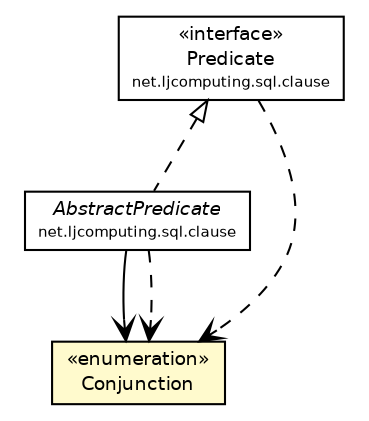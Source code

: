 #!/usr/local/bin/dot
#
# Class diagram 
# Generated by UMLGraph version R5_6 (http://www.umlgraph.org/)
#

digraph G {
	edge [fontname="Helvetica",fontsize=10,labelfontname="Helvetica",labelfontsize=10];
	node [fontname="Helvetica",fontsize=10,shape=plaintext];
	nodesep=0.25;
	ranksep=0.5;
	// net.ljcomputing.sql.clause.AbstractPredicate
	c586 [label=<<table title="net.ljcomputing.sql.clause.AbstractPredicate" border="0" cellborder="1" cellspacing="0" cellpadding="2" port="p" href="../clause/AbstractPredicate.html">
		<tr><td><table border="0" cellspacing="0" cellpadding="1">
<tr><td align="center" balign="center"><font face="Helvetica-Oblique"> AbstractPredicate </font></td></tr>
<tr><td align="center" balign="center"><font point-size="7.0"> net.ljcomputing.sql.clause </font></td></tr>
		</table></td></tr>
		</table>>, URL="../clause/AbstractPredicate.html", fontname="Helvetica", fontcolor="black", fontsize=9.0];
	// net.ljcomputing.sql.clause.Predicate
	c592 [label=<<table title="net.ljcomputing.sql.clause.Predicate" border="0" cellborder="1" cellspacing="0" cellpadding="2" port="p" href="../clause/Predicate.html">
		<tr><td><table border="0" cellspacing="0" cellpadding="1">
<tr><td align="center" balign="center"> &#171;interface&#187; </td></tr>
<tr><td align="center" balign="center"> Predicate </td></tr>
<tr><td align="center" balign="center"><font point-size="7.0"> net.ljcomputing.sql.clause </font></td></tr>
		</table></td></tr>
		</table>>, URL="../clause/Predicate.html", fontname="Helvetica", fontcolor="black", fontsize=9.0];
	// net.ljcomputing.sql.literal.Conjunction
	c612 [label=<<table title="net.ljcomputing.sql.literal.Conjunction" border="0" cellborder="1" cellspacing="0" cellpadding="2" port="p" bgcolor="lemonChiffon" href="./Conjunction.html">
		<tr><td><table border="0" cellspacing="0" cellpadding="1">
<tr><td align="center" balign="center"> &#171;enumeration&#187; </td></tr>
<tr><td align="center" balign="center"> Conjunction </td></tr>
		</table></td></tr>
		</table>>, URL="./Conjunction.html", fontname="Helvetica", fontcolor="black", fontsize=9.0];
	//net.ljcomputing.sql.clause.AbstractPredicate implements net.ljcomputing.sql.clause.Predicate
	c592:p -> c586:p [dir=back,arrowtail=empty,style=dashed];
	// net.ljcomputing.sql.clause.AbstractPredicate NAVASSOC net.ljcomputing.sql.literal.Conjunction
	c586:p -> c612:p [taillabel="", label="", headlabel="", fontname="Helvetica", fontcolor="black", fontsize=10.0, color="black", arrowhead=open];
	// net.ljcomputing.sql.clause.AbstractPredicate DEPEND net.ljcomputing.sql.literal.Conjunction
	c586:p -> c612:p [taillabel="", label="", headlabel="", fontname="Helvetica", fontcolor="black", fontsize=10.0, color="black", arrowhead=open, style=dashed];
	// net.ljcomputing.sql.clause.Predicate DEPEND net.ljcomputing.sql.literal.Conjunction
	c592:p -> c612:p [taillabel="", label="", headlabel="", fontname="Helvetica", fontcolor="black", fontsize=10.0, color="black", arrowhead=open, style=dashed];
}


